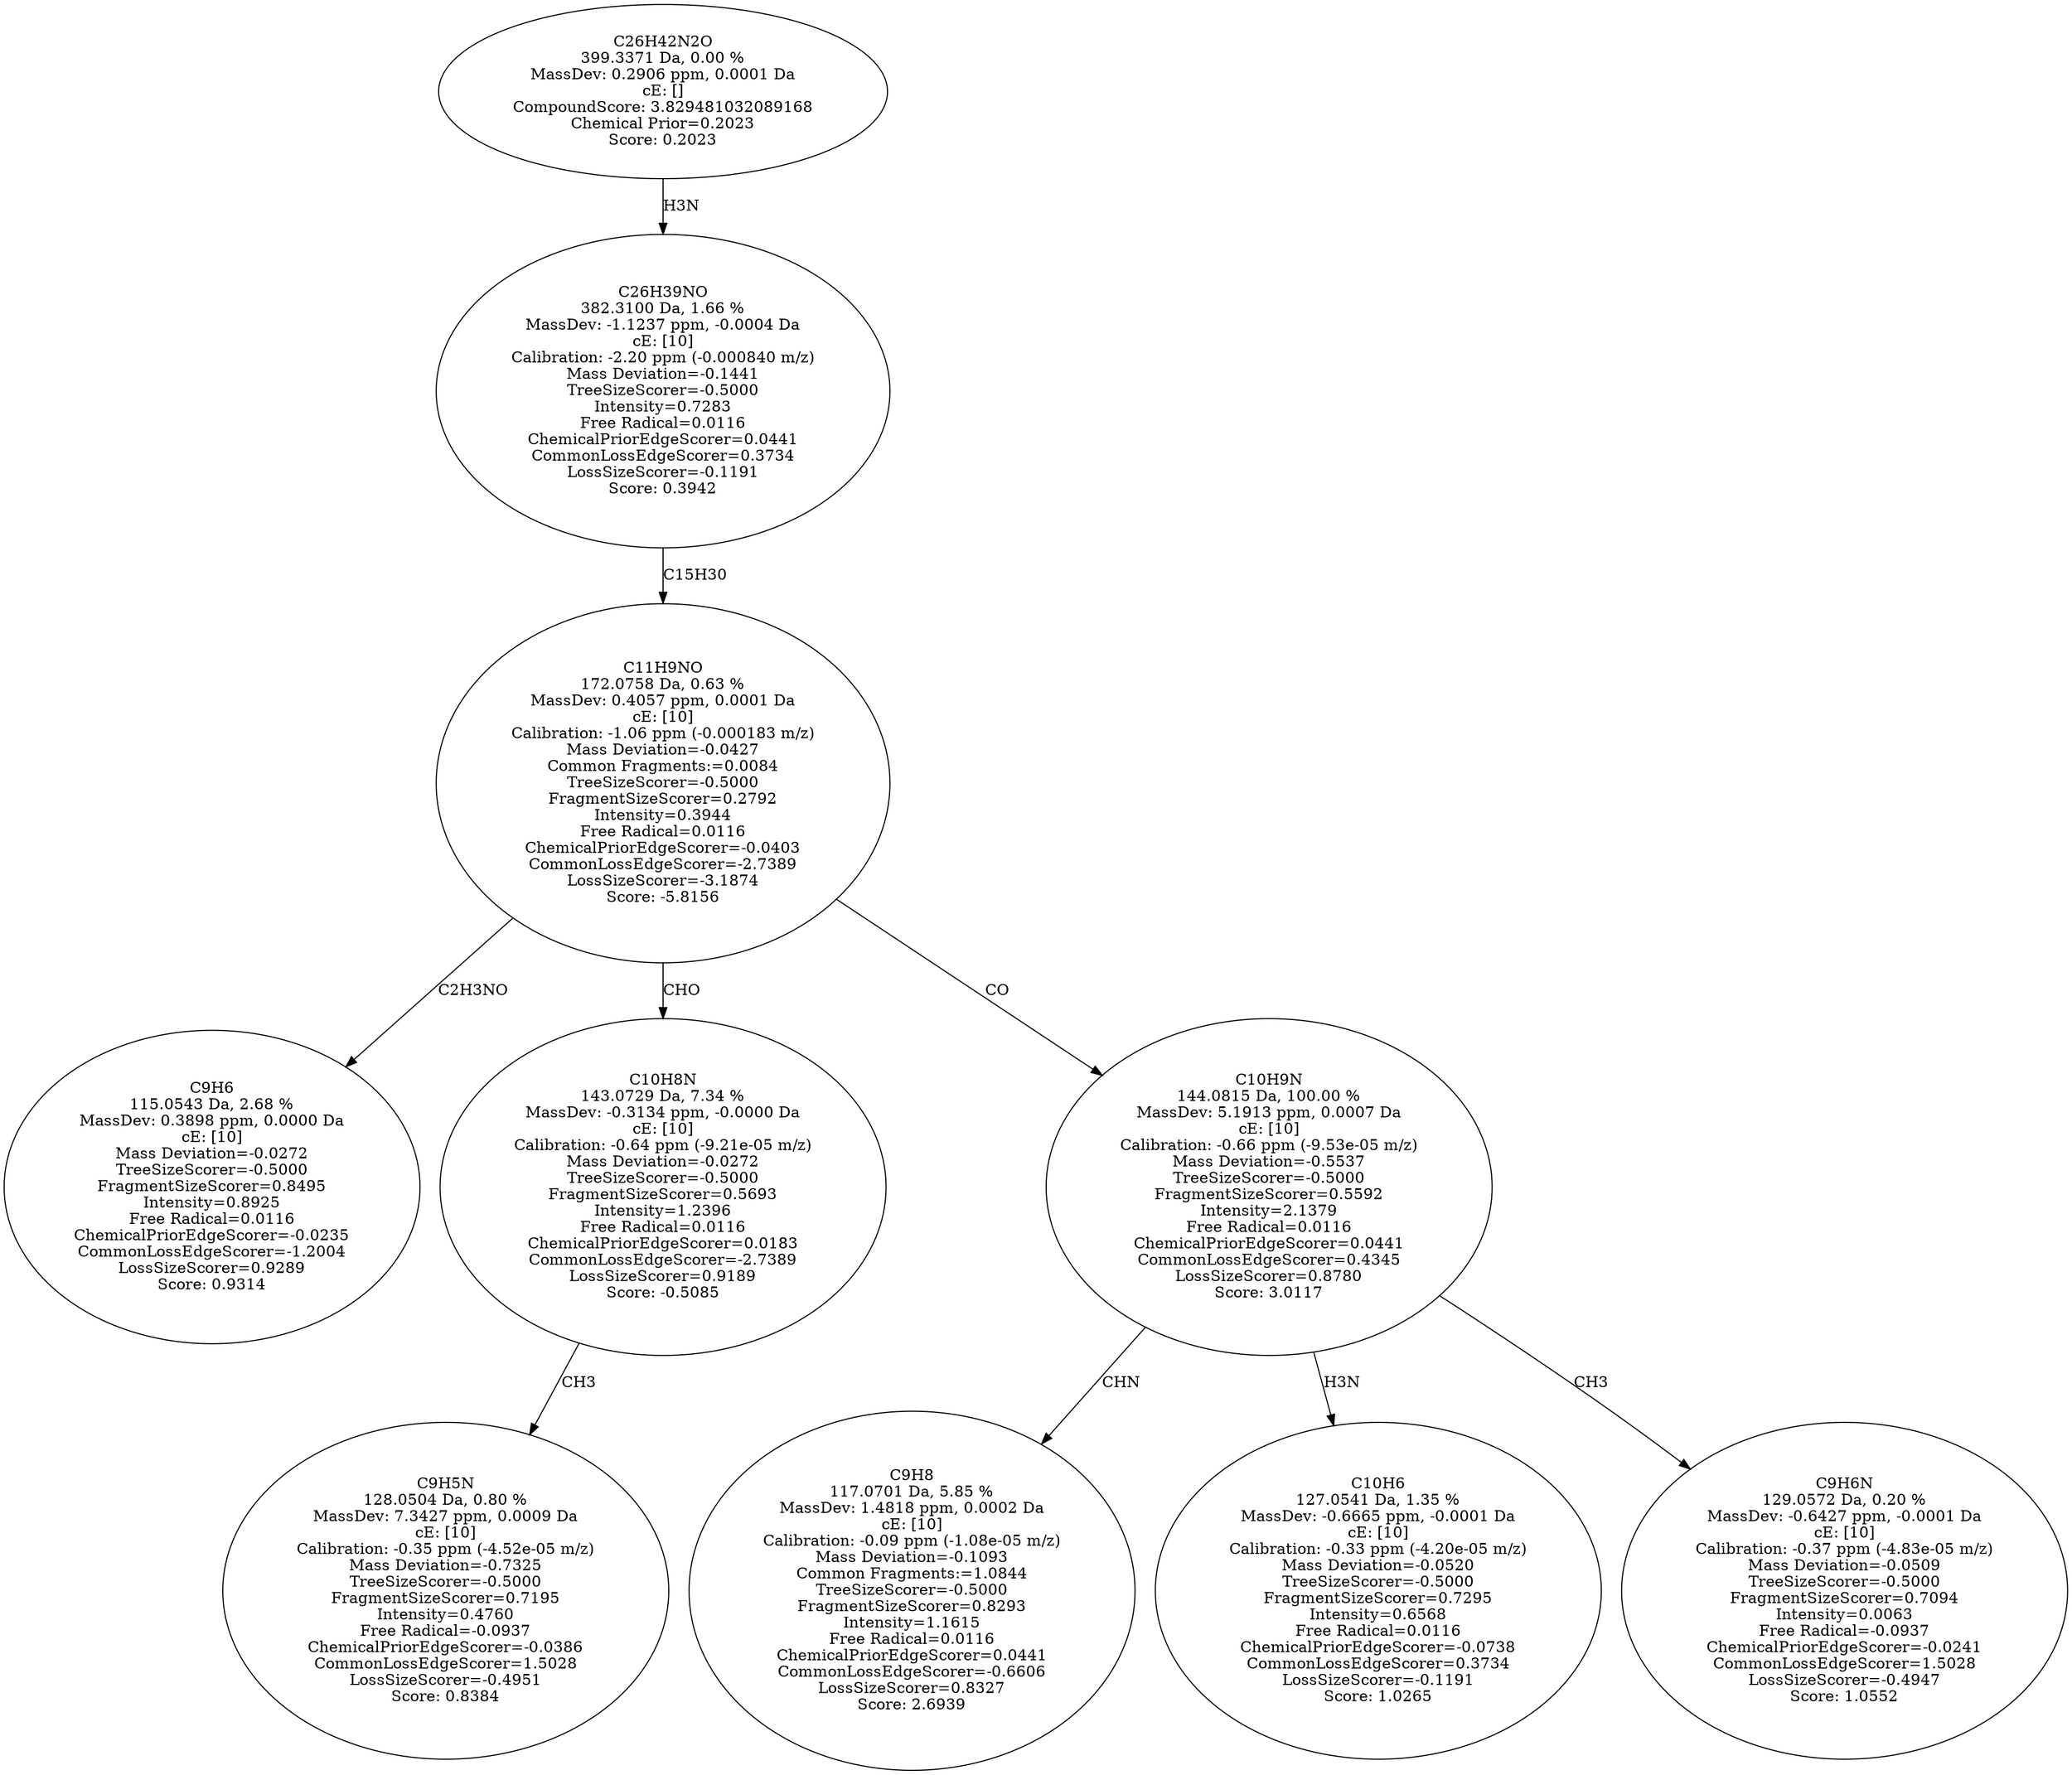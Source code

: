 strict digraph {
v1 [label="C9H6\n115.0543 Da, 2.68 %\nMassDev: 0.3898 ppm, 0.0000 Da\ncE: [10]\nMass Deviation=-0.0272\nTreeSizeScorer=-0.5000\nFragmentSizeScorer=0.8495\nIntensity=0.8925\nFree Radical=0.0116\nChemicalPriorEdgeScorer=-0.0235\nCommonLossEdgeScorer=-1.2004\nLossSizeScorer=0.9289\nScore: 0.9314"];
v2 [label="C9H5N\n128.0504 Da, 0.80 %\nMassDev: 7.3427 ppm, 0.0009 Da\ncE: [10]\nCalibration: -0.35 ppm (-4.52e-05 m/z)\nMass Deviation=-0.7325\nTreeSizeScorer=-0.5000\nFragmentSizeScorer=0.7195\nIntensity=0.4760\nFree Radical=-0.0937\nChemicalPriorEdgeScorer=-0.0386\nCommonLossEdgeScorer=1.5028\nLossSizeScorer=-0.4951\nScore: 0.8384"];
v3 [label="C10H8N\n143.0729 Da, 7.34 %\nMassDev: -0.3134 ppm, -0.0000 Da\ncE: [10]\nCalibration: -0.64 ppm (-9.21e-05 m/z)\nMass Deviation=-0.0272\nTreeSizeScorer=-0.5000\nFragmentSizeScorer=0.5693\nIntensity=1.2396\nFree Radical=0.0116\nChemicalPriorEdgeScorer=0.0183\nCommonLossEdgeScorer=-2.7389\nLossSizeScorer=0.9189\nScore: -0.5085"];
v4 [label="C9H8\n117.0701 Da, 5.85 %\nMassDev: 1.4818 ppm, 0.0002 Da\ncE: [10]\nCalibration: -0.09 ppm (-1.08e-05 m/z)\nMass Deviation=-0.1093\nCommon Fragments:=1.0844\nTreeSizeScorer=-0.5000\nFragmentSizeScorer=0.8293\nIntensity=1.1615\nFree Radical=0.0116\nChemicalPriorEdgeScorer=0.0441\nCommonLossEdgeScorer=-0.6606\nLossSizeScorer=0.8327\nScore: 2.6939"];
v5 [label="C10H6\n127.0541 Da, 1.35 %\nMassDev: -0.6665 ppm, -0.0001 Da\ncE: [10]\nCalibration: -0.33 ppm (-4.20e-05 m/z)\nMass Deviation=-0.0520\nTreeSizeScorer=-0.5000\nFragmentSizeScorer=0.7295\nIntensity=0.6568\nFree Radical=0.0116\nChemicalPriorEdgeScorer=-0.0738\nCommonLossEdgeScorer=0.3734\nLossSizeScorer=-0.1191\nScore: 1.0265"];
v6 [label="C9H6N\n129.0572 Da, 0.20 %\nMassDev: -0.6427 ppm, -0.0001 Da\ncE: [10]\nCalibration: -0.37 ppm (-4.83e-05 m/z)\nMass Deviation=-0.0509\nTreeSizeScorer=-0.5000\nFragmentSizeScorer=0.7094\nIntensity=0.0063\nFree Radical=-0.0937\nChemicalPriorEdgeScorer=-0.0241\nCommonLossEdgeScorer=1.5028\nLossSizeScorer=-0.4947\nScore: 1.0552"];
v7 [label="C10H9N\n144.0815 Da, 100.00 %\nMassDev: 5.1913 ppm, 0.0007 Da\ncE: [10]\nCalibration: -0.66 ppm (-9.53e-05 m/z)\nMass Deviation=-0.5537\nTreeSizeScorer=-0.5000\nFragmentSizeScorer=0.5592\nIntensity=2.1379\nFree Radical=0.0116\nChemicalPriorEdgeScorer=0.0441\nCommonLossEdgeScorer=0.4345\nLossSizeScorer=0.8780\nScore: 3.0117"];
v8 [label="C11H9NO\n172.0758 Da, 0.63 %\nMassDev: 0.4057 ppm, 0.0001 Da\ncE: [10]\nCalibration: -1.06 ppm (-0.000183 m/z)\nMass Deviation=-0.0427\nCommon Fragments:=0.0084\nTreeSizeScorer=-0.5000\nFragmentSizeScorer=0.2792\nIntensity=0.3944\nFree Radical=0.0116\nChemicalPriorEdgeScorer=-0.0403\nCommonLossEdgeScorer=-2.7389\nLossSizeScorer=-3.1874\nScore: -5.8156"];
v9 [label="C26H39NO\n382.3100 Da, 1.66 %\nMassDev: -1.1237 ppm, -0.0004 Da\ncE: [10]\nCalibration: -2.20 ppm (-0.000840 m/z)\nMass Deviation=-0.1441\nTreeSizeScorer=-0.5000\nIntensity=0.7283\nFree Radical=0.0116\nChemicalPriorEdgeScorer=0.0441\nCommonLossEdgeScorer=0.3734\nLossSizeScorer=-0.1191\nScore: 0.3942"];
v10 [label="C26H42N2O\n399.3371 Da, 0.00 %\nMassDev: 0.2906 ppm, 0.0001 Da\ncE: []\nCompoundScore: 3.829481032089168\nChemical Prior=0.2023\nScore: 0.2023"];
v8 -> v1 [label="C2H3NO"];
v3 -> v2 [label="CH3"];
v8 -> v3 [label="CHO"];
v7 -> v4 [label="CHN"];
v7 -> v5 [label="H3N"];
v7 -> v6 [label="CH3"];
v8 -> v7 [label="CO"];
v9 -> v8 [label="C15H30"];
v10 -> v9 [label="H3N"];
}